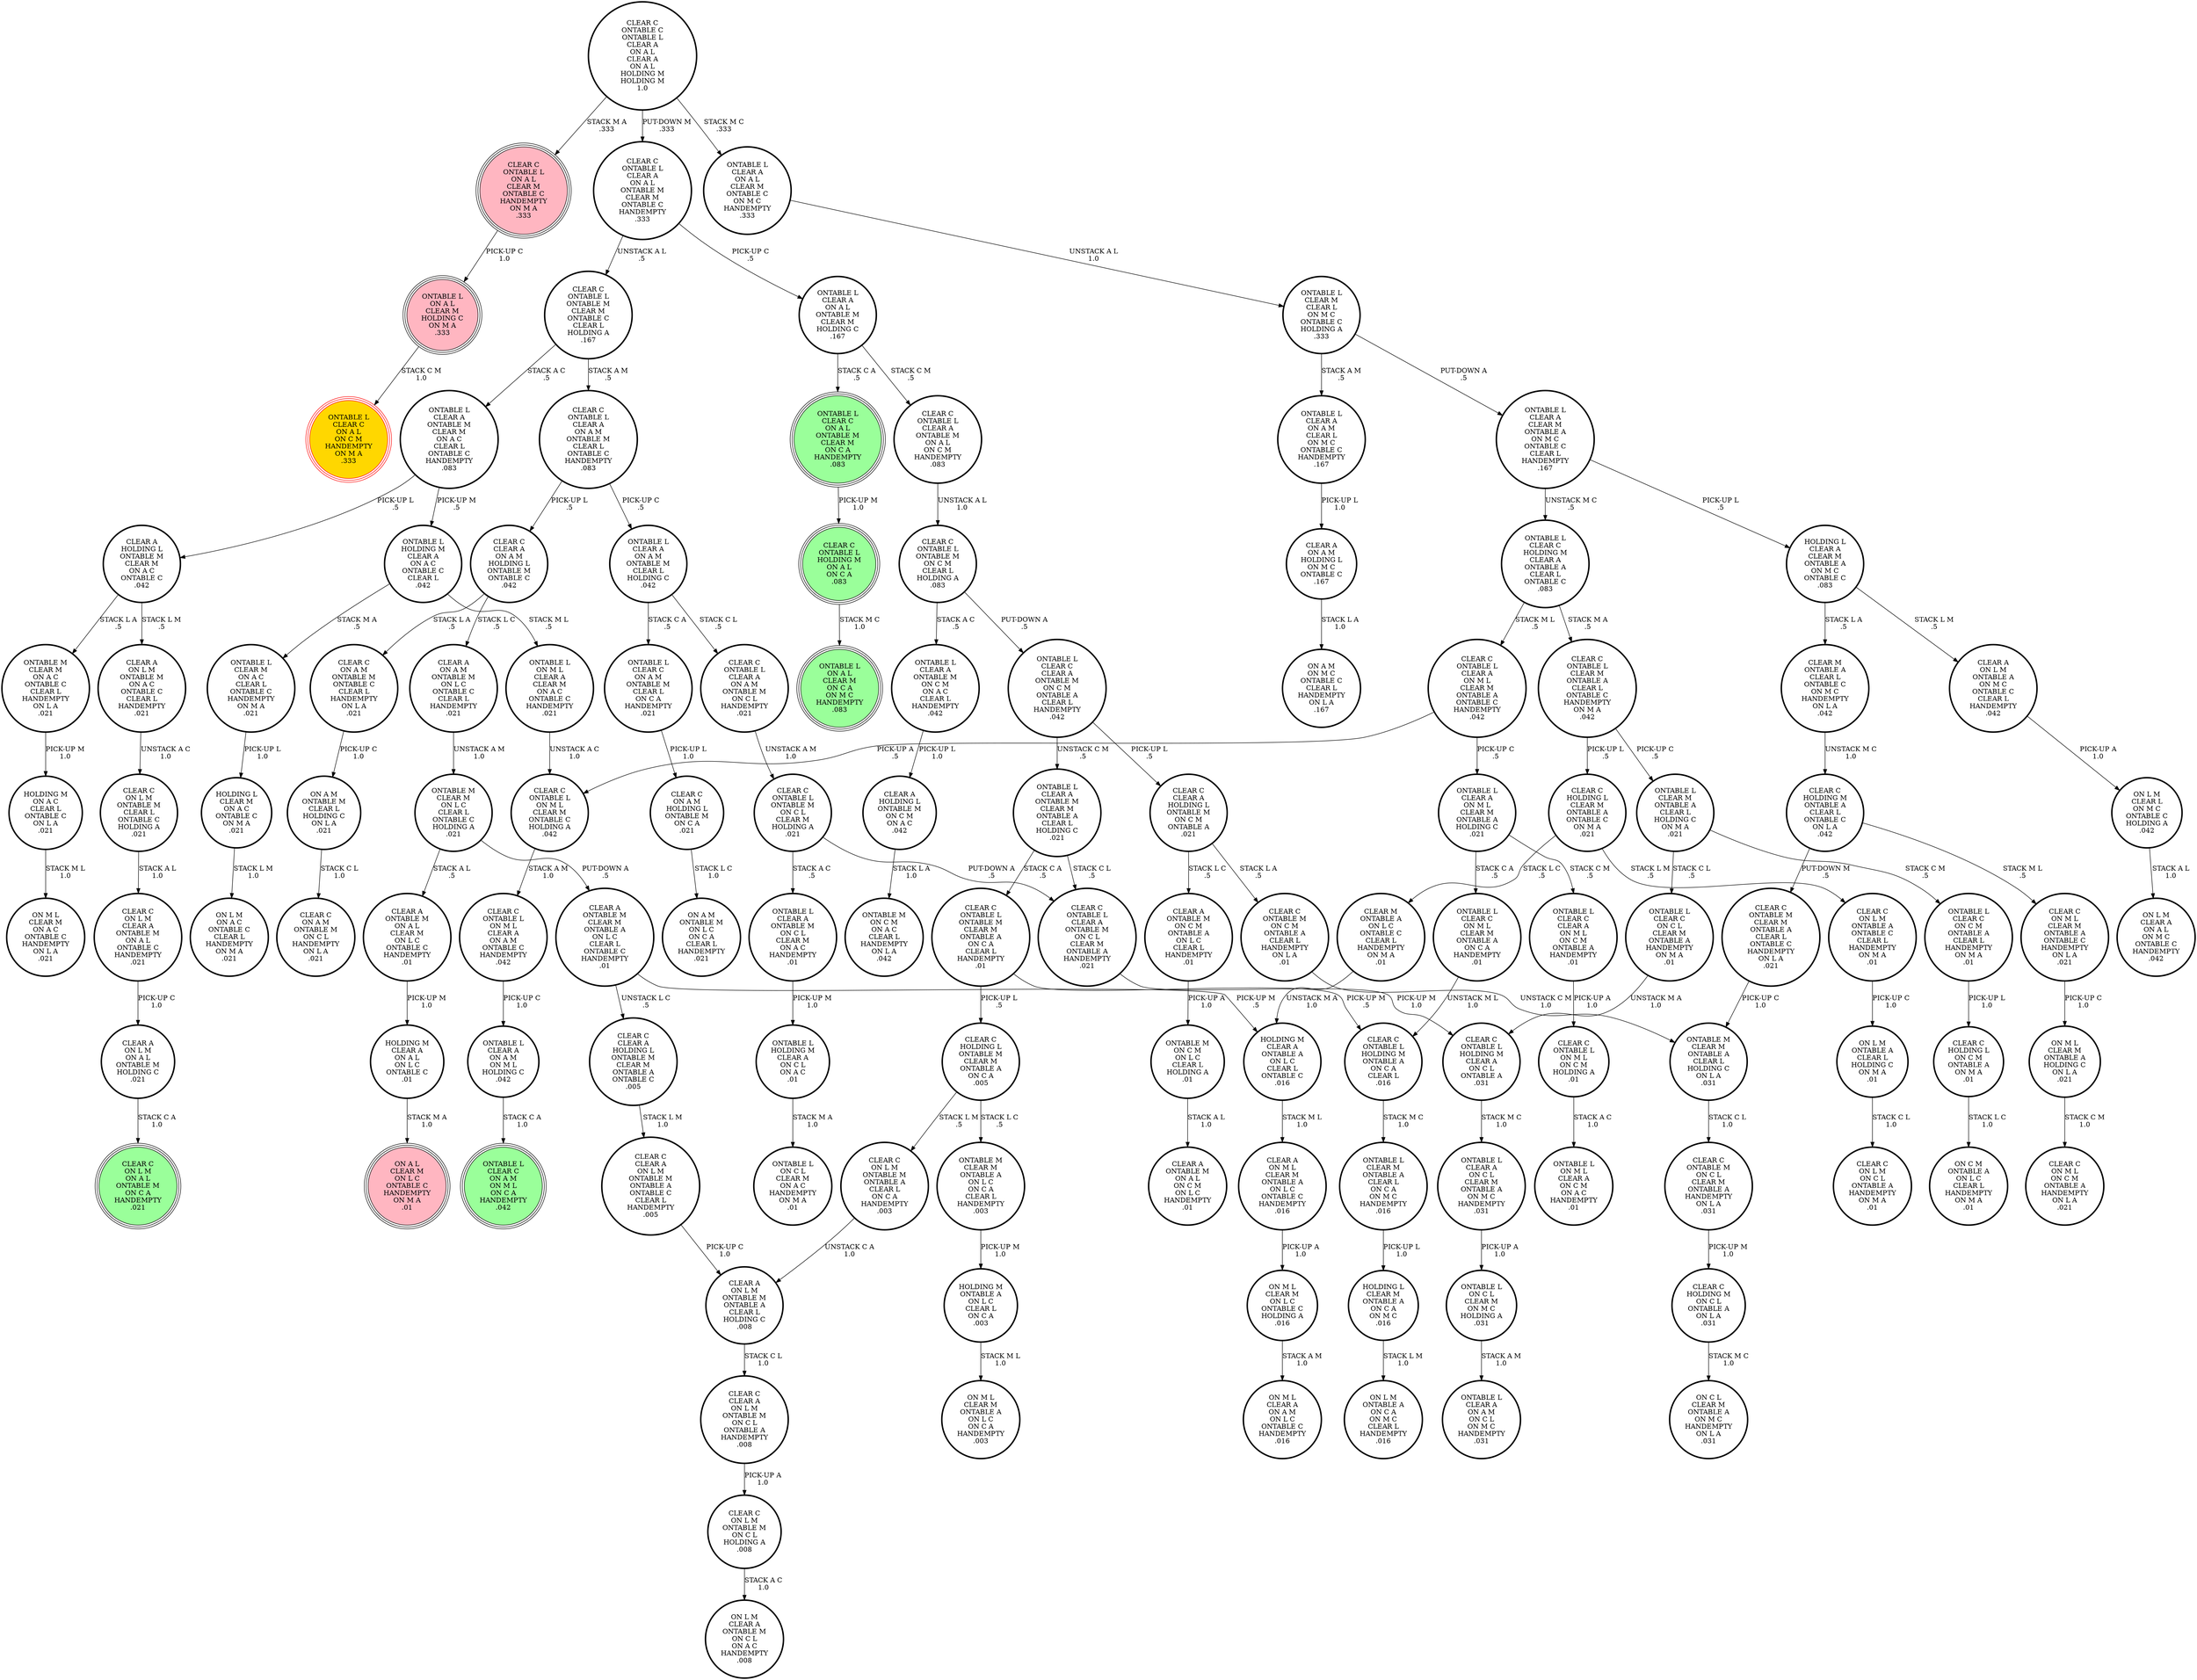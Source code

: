 digraph {
"ON L M\nONTABLE A\nCLEAR L\nHOLDING C\nON M A\n.01\n" -> "CLEAR C\nON L M\nON C L\nONTABLE A\nHANDEMPTY\nON M A\n.01\n"[label="STACK C L\n1.0\n"];
"CLEAR C\nONTABLE L\nHOLDING M\nONTABLE A\nON C A\nCLEAR L\n.016\n" -> "ONTABLE L\nCLEAR M\nONTABLE A\nCLEAR L\nON C A\nON M C\nHANDEMPTY\n.016\n"[label="STACK M C\n1.0\n"];
"ONTABLE M\nCLEAR M\nON L C\nCLEAR L\nONTABLE C\nHOLDING A\n.021\n" -> "CLEAR A\nONTABLE M\nCLEAR M\nONTABLE A\nON L C\nCLEAR L\nONTABLE C\nHANDEMPTY\n.01\n"[label="PUT-DOWN A\n.5\n"];
"ONTABLE M\nCLEAR M\nON L C\nCLEAR L\nONTABLE C\nHOLDING A\n.021\n" -> "CLEAR A\nONTABLE M\nON A L\nCLEAR M\nON L C\nONTABLE C\nHANDEMPTY\n.01\n"[label="STACK A L\n.5\n"];
"ONTABLE L\nCLEAR C\nCLEAR A\nON M L\nON C M\nONTABLE A\nHANDEMPTY\n.01\n" -> "CLEAR C\nONTABLE L\nON M L\nON C M\nHOLDING A\n.01\n"[label="PICK-UP A\n1.0\n"];
"CLEAR C\nONTABLE L\nON A L\nCLEAR M\nONTABLE C\nHANDEMPTY\nON M A\n.333\n" -> "ONTABLE L\nON A L\nCLEAR M\nHOLDING C\nON M A\n.333\n"[label="PICK-UP C\n1.0\n"];
"CLEAR M\nONTABLE A\nCLEAR L\nONTABLE C\nON M C\nHANDEMPTY\nON L A\n.042\n" -> "CLEAR C\nHOLDING M\nONTABLE A\nCLEAR L\nONTABLE C\nON L A\n.042\n"[label="UNSTACK M C\n1.0\n"];
"ONTABLE L\nCLEAR A\nCLEAR M\nONTABLE A\nON M C\nONTABLE C\nCLEAR L\nHANDEMPTY\n.167\n" -> "HOLDING L\nCLEAR A\nCLEAR M\nONTABLE A\nON M C\nONTABLE C\n.083\n"[label="PICK-UP L\n.5\n"];
"ONTABLE L\nCLEAR A\nCLEAR M\nONTABLE A\nON M C\nONTABLE C\nCLEAR L\nHANDEMPTY\n.167\n" -> "ONTABLE L\nCLEAR C\nHOLDING M\nCLEAR A\nONTABLE A\nCLEAR L\nONTABLE C\n.083\n"[label="UNSTACK M C\n.5\n"];
"CLEAR C\nONTABLE L\nCLEAR A\nONTABLE M\nON A L\nON C M\nHANDEMPTY\n.083\n" -> "CLEAR C\nONTABLE L\nONTABLE M\nON C M\nCLEAR L\nHOLDING A\n.083\n"[label="UNSTACK A L\n1.0\n"];
"CLEAR C\nONTABLE L\nCLEAR A\nON A M\nONTABLE M\nCLEAR L\nONTABLE C\nHANDEMPTY\n.083\n" -> "CLEAR C\nCLEAR A\nON A M\nHOLDING L\nONTABLE M\nONTABLE C\n.042\n"[label="PICK-UP L\n.5\n"];
"CLEAR C\nONTABLE L\nCLEAR A\nON A M\nONTABLE M\nCLEAR L\nONTABLE C\nHANDEMPTY\n.083\n" -> "ONTABLE L\nCLEAR A\nON A M\nONTABLE M\nCLEAR L\nHOLDING C\n.042\n"[label="PICK-UP C\n.5\n"];
"CLEAR C\nONTABLE L\nON M L\nON C M\nHOLDING A\n.01\n" -> "ONTABLE L\nON M L\nCLEAR A\nON C M\nON A C\nHANDEMPTY\n.01\n"[label="STACK A C\n1.0\n"];
"CLEAR C\nONTABLE L\nHOLDING M\nON A L\nON C A\n.083\n" -> "ONTABLE L\nON A L\nCLEAR M\nON C A\nON M C\nHANDEMPTY\n.083\n"[label="STACK M C\n1.0\n"];
"ONTABLE L\nCLEAR C\nCLEAR A\nONTABLE M\nON C M\nONTABLE A\nCLEAR L\nHANDEMPTY\n.042\n" -> "CLEAR C\nCLEAR A\nHOLDING L\nONTABLE M\nON C M\nONTABLE A\n.021\n"[label="PICK-UP L\n.5\n"];
"ONTABLE L\nCLEAR C\nCLEAR A\nONTABLE M\nON C M\nONTABLE A\nCLEAR L\nHANDEMPTY\n.042\n" -> "ONTABLE L\nCLEAR A\nONTABLE M\nCLEAR M\nONTABLE A\nCLEAR L\nHOLDING C\n.021\n"[label="UNSTACK C M\n.5\n"];
"ON A M\nONTABLE M\nCLEAR L\nHOLDING C\nON L A\n.021\n" -> "CLEAR C\nON A M\nONTABLE M\nON C L\nHANDEMPTY\nON L A\n.021\n"[label="STACK C L\n1.0\n"];
"CLEAR A\nHOLDING L\nONTABLE M\nCLEAR M\nON A C\nONTABLE C\n.042\n" -> "ONTABLE M\nCLEAR M\nON A C\nONTABLE C\nCLEAR L\nHANDEMPTY\nON L A\n.021\n"[label="STACK L A\n.5\n"];
"CLEAR A\nHOLDING L\nONTABLE M\nCLEAR M\nON A C\nONTABLE C\n.042\n" -> "CLEAR A\nON L M\nONTABLE M\nON A C\nONTABLE C\nCLEAR L\nHANDEMPTY\n.021\n"[label="STACK L M\n.5\n"];
"ONTABLE L\nHOLDING M\nCLEAR A\nON A C\nONTABLE C\nCLEAR L\n.042\n" -> "ONTABLE L\nON M L\nCLEAR A\nCLEAR M\nON A C\nONTABLE C\nHANDEMPTY\n.021\n"[label="STACK M L\n.5\n"];
"ONTABLE L\nHOLDING M\nCLEAR A\nON A C\nONTABLE C\nCLEAR L\n.042\n" -> "ONTABLE L\nCLEAR M\nON A C\nCLEAR L\nONTABLE C\nHANDEMPTY\nON M A\n.021\n"[label="STACK M A\n.5\n"];
"CLEAR C\nONTABLE L\nONTABLE M\nCLEAR M\nONTABLE C\nCLEAR L\nHOLDING A\n.167\n" -> "CLEAR C\nONTABLE L\nCLEAR A\nON A M\nONTABLE M\nCLEAR L\nONTABLE C\nHANDEMPTY\n.083\n"[label="STACK A M\n.5\n"];
"CLEAR C\nONTABLE L\nONTABLE M\nCLEAR M\nONTABLE C\nCLEAR L\nHOLDING A\n.167\n" -> "ONTABLE L\nCLEAR A\nONTABLE M\nCLEAR M\nON A C\nCLEAR L\nONTABLE C\nHANDEMPTY\n.083\n"[label="STACK A C\n.5\n"];
"CLEAR C\nONTABLE L\nCLEAR A\nON M L\nCLEAR M\nONTABLE A\nONTABLE C\nHANDEMPTY\n.042\n" -> "ONTABLE L\nCLEAR A\nON M L\nCLEAR M\nONTABLE A\nHOLDING C\n.021\n"[label="PICK-UP C\n.5\n"];
"CLEAR C\nONTABLE L\nCLEAR A\nON M L\nCLEAR M\nONTABLE A\nONTABLE C\nHANDEMPTY\n.042\n" -> "CLEAR C\nONTABLE L\nON M L\nCLEAR M\nONTABLE C\nHOLDING A\n.042\n"[label="PICK-UP A\n.5\n"];
"CLEAR C\nON M L\nCLEAR M\nONTABLE A\nONTABLE C\nHANDEMPTY\nON L A\n.021\n" -> "ON M L\nCLEAR M\nONTABLE A\nHOLDING C\nON L A\n.021\n"[label="PICK-UP C\n1.0\n"];
"HOLDING M\nON A C\nCLEAR L\nONTABLE C\nON L A\n.021\n" -> "ON M L\nCLEAR M\nON A C\nONTABLE C\nHANDEMPTY\nON L A\n.021\n"[label="STACK M L\n1.0\n"];
"ONTABLE L\nCLEAR A\nON A M\nCLEAR L\nON M C\nONTABLE C\nHANDEMPTY\n.167\n" -> "CLEAR A\nON A M\nHOLDING L\nON M C\nONTABLE C\n.167\n"[label="PICK-UP L\n1.0\n"];
"ON L M\nCLEAR L\nON M C\nONTABLE C\nHOLDING A\n.042\n" -> "ON L M\nCLEAR A\nON A L\nON M C\nONTABLE C\nHANDEMPTY\n.042\n"[label="STACK A L\n1.0\n"];
"ONTABLE M\nCLEAR M\nON A C\nONTABLE C\nCLEAR L\nHANDEMPTY\nON L A\n.021\n" -> "HOLDING M\nON A C\nCLEAR L\nONTABLE C\nON L A\n.021\n"[label="PICK-UP M\n1.0\n"];
"ONTABLE L\nCLEAR A\nONTABLE M\nON C L\nCLEAR M\nON A C\nHANDEMPTY\n.01\n" -> "ONTABLE L\nHOLDING M\nCLEAR A\nON C L\nON A C\n.01\n"[label="PICK-UP M\n1.0\n"];
"ONTABLE L\nCLEAR A\nON A M\nON M L\nHOLDING C\n.042\n" -> "ONTABLE L\nCLEAR C\nON A M\nON M L\nON C A\nHANDEMPTY\n.042\n"[label="STACK C A\n1.0\n"];
"CLEAR C\nON L M\nONTABLE M\nCLEAR L\nONTABLE C\nHOLDING A\n.021\n" -> "CLEAR C\nON L M\nCLEAR A\nONTABLE M\nON A L\nONTABLE C\nHANDEMPTY\n.021\n"[label="STACK A L\n1.0\n"];
"CLEAR A\nON A M\nHOLDING L\nON M C\nONTABLE C\n.167\n" -> "ON A M\nON M C\nONTABLE C\nCLEAR L\nHANDEMPTY\nON L A\n.167\n"[label="STACK L A\n1.0\n"];
"CLEAR C\nONTABLE L\nCLEAR M\nONTABLE A\nCLEAR L\nONTABLE C\nHANDEMPTY\nON M A\n.042\n" -> "ONTABLE L\nCLEAR M\nONTABLE A\nCLEAR L\nHOLDING C\nON M A\n.021\n"[label="PICK-UP C\n.5\n"];
"CLEAR C\nONTABLE L\nCLEAR M\nONTABLE A\nCLEAR L\nONTABLE C\nHANDEMPTY\nON M A\n.042\n" -> "CLEAR C\nHOLDING L\nCLEAR M\nONTABLE A\nONTABLE C\nON M A\n.021\n"[label="PICK-UP L\n.5\n"];
"CLEAR C\nONTABLE L\nON M L\nCLEAR M\nONTABLE C\nHOLDING A\n.042\n" -> "CLEAR C\nONTABLE L\nON M L\nCLEAR A\nON A M\nONTABLE C\nHANDEMPTY\n.042\n"[label="STACK A M\n1.0\n"];
"CLEAR C\nCLEAR A\nON L M\nONTABLE M\nONTABLE A\nONTABLE C\nCLEAR L\nHANDEMPTY\n.005\n" -> "CLEAR A\nON L M\nONTABLE M\nONTABLE A\nCLEAR L\nHOLDING C\n.008\n"[label="PICK-UP C\n1.0\n"];
"ONTABLE L\nCLEAR C\nON M L\nCLEAR M\nONTABLE A\nON C A\nHANDEMPTY\n.01\n" -> "CLEAR C\nONTABLE L\nHOLDING M\nONTABLE A\nON C A\nCLEAR L\n.016\n"[label="UNSTACK M L\n1.0\n"];
"CLEAR C\nONTABLE C\nONTABLE L\nCLEAR A\nON A L\nCLEAR A\nON A L\nHOLDING M\nHOLDING M\n1.0\n" -> "CLEAR C\nONTABLE L\nCLEAR A\nON A L\nONTABLE M\nCLEAR M\nONTABLE C\nHANDEMPTY\n.333\n"[label="PUT-DOWN M\n.333\n"];
"CLEAR C\nONTABLE C\nONTABLE L\nCLEAR A\nON A L\nCLEAR A\nON A L\nHOLDING M\nHOLDING M\n1.0\n" -> "ONTABLE L\nCLEAR A\nON A L\nCLEAR M\nONTABLE C\nON M C\nHANDEMPTY\n.333\n"[label="STACK M C\n.333\n"];
"CLEAR C\nONTABLE C\nONTABLE L\nCLEAR A\nON A L\nCLEAR A\nON A L\nHOLDING M\nHOLDING M\n1.0\n" -> "CLEAR C\nONTABLE L\nON A L\nCLEAR M\nONTABLE C\nHANDEMPTY\nON M A\n.333\n"[label="STACK M A\n.333\n"];
"HOLDING M\nCLEAR A\nONTABLE A\nON L C\nCLEAR L\nONTABLE C\n.016\n" -> "CLEAR A\nON M L\nCLEAR M\nONTABLE A\nON L C\nONTABLE C\nHANDEMPTY\n.016\n"[label="STACK M L\n1.0\n"];
"CLEAR A\nON L M\nONTABLE A\nON M C\nONTABLE C\nCLEAR L\nHANDEMPTY\n.042\n" -> "ON L M\nCLEAR L\nON M C\nONTABLE C\nHOLDING A\n.042\n"[label="PICK-UP A\n1.0\n"];
"CLEAR C\nHOLDING L\nON C M\nONTABLE A\nON M A\n.01\n" -> "ON C M\nONTABLE A\nON L C\nCLEAR L\nHANDEMPTY\nON M A\n.01\n"[label="STACK L C\n1.0\n"];
"CLEAR C\nON A M\nONTABLE M\nONTABLE C\nCLEAR L\nHANDEMPTY\nON L A\n.021\n" -> "ON A M\nONTABLE M\nCLEAR L\nHOLDING C\nON L A\n.021\n"[label="PICK-UP C\n1.0\n"];
"CLEAR C\nCLEAR A\nON L M\nONTABLE M\nON C L\nONTABLE A\nHANDEMPTY\n.008\n" -> "CLEAR C\nON L M\nONTABLE M\nON C L\nHOLDING A\n.008\n"[label="PICK-UP A\n1.0\n"];
"CLEAR C\nON L M\nCLEAR A\nONTABLE M\nON A L\nONTABLE C\nHANDEMPTY\n.021\n" -> "CLEAR A\nON L M\nON A L\nONTABLE M\nHOLDING C\n.021\n"[label="PICK-UP C\n1.0\n"];
"ONTABLE L\nON M L\nCLEAR A\nCLEAR M\nON A C\nONTABLE C\nHANDEMPTY\n.021\n" -> "CLEAR C\nONTABLE L\nON M L\nCLEAR M\nONTABLE C\nHOLDING A\n.042\n"[label="UNSTACK A C\n1.0\n"];
"ONTABLE M\nCLEAR M\nONTABLE A\nCLEAR L\nHOLDING C\nON L A\n.031\n" -> "CLEAR C\nONTABLE M\nON C L\nCLEAR M\nONTABLE A\nHANDEMPTY\nON L A\n.031\n"[label="STACK C L\n1.0\n"];
"CLEAR C\nONTABLE L\nONTABLE M\nCLEAR M\nONTABLE A\nON C A\nCLEAR L\nHANDEMPTY\n.01\n" -> "CLEAR C\nONTABLE L\nHOLDING M\nONTABLE A\nON C A\nCLEAR L\n.016\n"[label="PICK-UP M\n.5\n"];
"CLEAR C\nONTABLE L\nONTABLE M\nCLEAR M\nONTABLE A\nON C A\nCLEAR L\nHANDEMPTY\n.01\n" -> "CLEAR C\nHOLDING L\nONTABLE M\nCLEAR M\nONTABLE A\nON C A\n.005\n"[label="PICK-UP L\n.5\n"];
"ONTABLE L\nCLEAR C\nON A L\nONTABLE M\nCLEAR M\nON C A\nHANDEMPTY\n.083\n" -> "CLEAR C\nONTABLE L\nHOLDING M\nON A L\nON C A\n.083\n"[label="PICK-UP M\n1.0\n"];
"CLEAR C\nONTABLE L\nHOLDING M\nCLEAR A\nON C L\nONTABLE A\n.031\n" -> "ONTABLE L\nCLEAR A\nON C L\nCLEAR M\nONTABLE A\nON M C\nHANDEMPTY\n.031\n"[label="STACK M C\n1.0\n"];
"HOLDING L\nCLEAR M\nONTABLE A\nON C A\nON M C\n.016\n" -> "ON L M\nONTABLE A\nON C A\nON M C\nCLEAR L\nHANDEMPTY\n.016\n"[label="STACK L M\n1.0\n"];
"CLEAR C\nONTABLE L\nON M L\nCLEAR A\nON A M\nONTABLE C\nHANDEMPTY\n.042\n" -> "ONTABLE L\nCLEAR A\nON A M\nON M L\nHOLDING C\n.042\n"[label="PICK-UP C\n1.0\n"];
"CLEAR A\nONTABLE M\nON C M\nONTABLE A\nON L C\nCLEAR L\nHANDEMPTY\n.01\n" -> "ONTABLE M\nON C M\nON L C\nCLEAR L\nHOLDING A\n.01\n"[label="PICK-UP A\n1.0\n"];
"CLEAR C\nCLEAR A\nHOLDING L\nONTABLE M\nCLEAR M\nONTABLE A\nONTABLE C\n.005\n" -> "CLEAR C\nCLEAR A\nON L M\nONTABLE M\nONTABLE A\nONTABLE C\nCLEAR L\nHANDEMPTY\n.005\n"[label="STACK L M\n1.0\n"];
"CLEAR C\nHOLDING M\nON C L\nONTABLE A\nON L A\n.031\n" -> "ON C L\nCLEAR M\nONTABLE A\nON M C\nHANDEMPTY\nON L A\n.031\n"[label="STACK M C\n1.0\n"];
"CLEAR A\nON L M\nONTABLE M\nON A C\nONTABLE C\nCLEAR L\nHANDEMPTY\n.021\n" -> "CLEAR C\nON L M\nONTABLE M\nCLEAR L\nONTABLE C\nHOLDING A\n.021\n"[label="UNSTACK A C\n1.0\n"];
"CLEAR C\nCLEAR A\nHOLDING L\nONTABLE M\nON C M\nONTABLE A\n.021\n" -> "CLEAR C\nONTABLE M\nON C M\nONTABLE A\nCLEAR L\nHANDEMPTY\nON L A\n.01\n"[label="STACK L A\n.5\n"];
"CLEAR C\nCLEAR A\nHOLDING L\nONTABLE M\nON C M\nONTABLE A\n.021\n" -> "CLEAR A\nONTABLE M\nON C M\nONTABLE A\nON L C\nCLEAR L\nHANDEMPTY\n.01\n"[label="STACK L C\n.5\n"];
"CLEAR C\nONTABLE M\nON C M\nONTABLE A\nCLEAR L\nHANDEMPTY\nON L A\n.01\n" -> "ONTABLE M\nCLEAR M\nONTABLE A\nCLEAR L\nHOLDING C\nON L A\n.031\n"[label="UNSTACK C M\n1.0\n"];
"ONTABLE L\nCLEAR C\nON A M\nONTABLE M\nCLEAR L\nON C A\nHANDEMPTY\n.021\n" -> "CLEAR C\nON A M\nHOLDING L\nONTABLE M\nON C A\n.021\n"[label="PICK-UP L\n1.0\n"];
"ONTABLE M\nON C M\nON L C\nCLEAR L\nHOLDING A\n.01\n" -> "CLEAR A\nONTABLE M\nON A L\nON C M\nON L C\nHANDEMPTY\n.01\n"[label="STACK A L\n1.0\n"];
"CLEAR C\nON L M\nONTABLE M\nON C L\nHOLDING A\n.008\n" -> "ON L M\nCLEAR A\nONTABLE M\nON C L\nON A C\nHANDEMPTY\n.008\n"[label="STACK A C\n1.0\n"];
"HOLDING L\nCLEAR A\nCLEAR M\nONTABLE A\nON M C\nONTABLE C\n.083\n" -> "CLEAR A\nON L M\nONTABLE A\nON M C\nONTABLE C\nCLEAR L\nHANDEMPTY\n.042\n"[label="STACK L M\n.5\n"];
"HOLDING L\nCLEAR A\nCLEAR M\nONTABLE A\nON M C\nONTABLE C\n.083\n" -> "CLEAR M\nONTABLE A\nCLEAR L\nONTABLE C\nON M C\nHANDEMPTY\nON L A\n.042\n"[label="STACK L A\n.5\n"];
"CLEAR C\nONTABLE L\nONTABLE M\nON C L\nCLEAR M\nHOLDING A\n.021\n" -> "ONTABLE L\nCLEAR A\nONTABLE M\nON C L\nCLEAR M\nON A C\nHANDEMPTY\n.01\n"[label="STACK A C\n.5\n"];
"CLEAR C\nONTABLE L\nONTABLE M\nON C L\nCLEAR M\nHOLDING A\n.021\n" -> "CLEAR C\nONTABLE L\nCLEAR A\nONTABLE M\nON C L\nCLEAR M\nONTABLE A\nHANDEMPTY\n.021\n"[label="PUT-DOWN A\n.5\n"];
"CLEAR C\nONTABLE L\nCLEAR A\nON A L\nONTABLE M\nCLEAR M\nONTABLE C\nHANDEMPTY\n.333\n" -> "CLEAR C\nONTABLE L\nONTABLE M\nCLEAR M\nONTABLE C\nCLEAR L\nHOLDING A\n.167\n"[label="UNSTACK A L\n.5\n"];
"CLEAR C\nONTABLE L\nCLEAR A\nON A L\nONTABLE M\nCLEAR M\nONTABLE C\nHANDEMPTY\n.333\n" -> "ONTABLE L\nCLEAR A\nON A L\nONTABLE M\nCLEAR M\nHOLDING C\n.167\n"[label="PICK-UP C\n.5\n"];
"ONTABLE L\nCLEAR C\nON C L\nCLEAR M\nONTABLE A\nHANDEMPTY\nON M A\n.01\n" -> "CLEAR C\nONTABLE L\nHOLDING M\nCLEAR A\nON C L\nONTABLE A\n.031\n"[label="UNSTACK M A\n1.0\n"];
"CLEAR C\nON A M\nHOLDING L\nONTABLE M\nON C A\n.021\n" -> "ON A M\nONTABLE M\nON L C\nON C A\nCLEAR L\nHANDEMPTY\n.021\n"[label="STACK L C\n1.0\n"];
"ONTABLE L\nON C L\nCLEAR M\nON M C\nHOLDING A\n.031\n" -> "ONTABLE L\nCLEAR A\nON A M\nON C L\nON M C\nHANDEMPTY\n.031\n"[label="STACK A M\n1.0\n"];
"ONTABLE L\nCLEAR C\nHOLDING M\nCLEAR A\nONTABLE A\nCLEAR L\nONTABLE C\n.083\n" -> "CLEAR C\nONTABLE L\nCLEAR M\nONTABLE A\nCLEAR L\nONTABLE C\nHANDEMPTY\nON M A\n.042\n"[label="STACK M A\n.5\n"];
"ONTABLE L\nCLEAR C\nHOLDING M\nCLEAR A\nONTABLE A\nCLEAR L\nONTABLE C\n.083\n" -> "CLEAR C\nONTABLE L\nCLEAR A\nON M L\nCLEAR M\nONTABLE A\nONTABLE C\nHANDEMPTY\n.042\n"[label="STACK M L\n.5\n"];
"ONTABLE L\nCLEAR A\nON A L\nONTABLE M\nCLEAR M\nHOLDING C\n.167\n" -> "ONTABLE L\nCLEAR C\nON A L\nONTABLE M\nCLEAR M\nON C A\nHANDEMPTY\n.083\n"[label="STACK C A\n.5\n"];
"ONTABLE L\nCLEAR A\nON A L\nONTABLE M\nCLEAR M\nHOLDING C\n.167\n" -> "CLEAR C\nONTABLE L\nCLEAR A\nONTABLE M\nON A L\nON C M\nHANDEMPTY\n.083\n"[label="STACK C M\n.5\n"];
"ON M L\nCLEAR M\nON L C\nONTABLE C\nHOLDING A\n.016\n" -> "ON M L\nCLEAR A\nON A M\nON L C\nONTABLE C\nHANDEMPTY\n.016\n"[label="STACK A M\n1.0\n"];
"ONTABLE L\nCLEAR M\nONTABLE A\nCLEAR L\nHOLDING C\nON M A\n.021\n" -> "ONTABLE L\nCLEAR C\nON C M\nONTABLE A\nCLEAR L\nHANDEMPTY\nON M A\n.01\n"[label="STACK C M\n.5\n"];
"ONTABLE L\nCLEAR M\nONTABLE A\nCLEAR L\nHOLDING C\nON M A\n.021\n" -> "ONTABLE L\nCLEAR C\nON C L\nCLEAR M\nONTABLE A\nHANDEMPTY\nON M A\n.01\n"[label="STACK C L\n.5\n"];
"ONTABLE M\nCLEAR M\nONTABLE A\nON L C\nON C A\nCLEAR L\nHANDEMPTY\n.003\n" -> "HOLDING M\nONTABLE A\nON L C\nCLEAR L\nON C A\n.003\n"[label="PICK-UP M\n1.0\n"];
"CLEAR M\nONTABLE A\nON L C\nONTABLE C\nCLEAR L\nHANDEMPTY\nON M A\n.01\n" -> "HOLDING M\nCLEAR A\nONTABLE A\nON L C\nCLEAR L\nONTABLE C\n.016\n"[label="UNSTACK M A\n1.0\n"];
"CLEAR C\nONTABLE M\nCLEAR M\nONTABLE A\nCLEAR L\nONTABLE C\nHANDEMPTY\nON L A\n.021\n" -> "ONTABLE M\nCLEAR M\nONTABLE A\nCLEAR L\nHOLDING C\nON L A\n.031\n"[label="PICK-UP C\n1.0\n"];
"ONTABLE L\nCLEAR A\nON C L\nCLEAR M\nONTABLE A\nON M C\nHANDEMPTY\n.031\n" -> "ONTABLE L\nON C L\nCLEAR M\nON M C\nHOLDING A\n.031\n"[label="PICK-UP A\n1.0\n"];
"CLEAR A\nON L M\nON A L\nONTABLE M\nHOLDING C\n.021\n" -> "CLEAR C\nON L M\nON A L\nONTABLE M\nON C A\nHANDEMPTY\n.021\n"[label="STACK C A\n1.0\n"];
"ONTABLE L\nCLEAR A\nONTABLE M\nCLEAR M\nON A C\nCLEAR L\nONTABLE C\nHANDEMPTY\n.083\n" -> "CLEAR A\nHOLDING L\nONTABLE M\nCLEAR M\nON A C\nONTABLE C\n.042\n"[label="PICK-UP L\n.5\n"];
"ONTABLE L\nCLEAR A\nONTABLE M\nCLEAR M\nON A C\nCLEAR L\nONTABLE C\nHANDEMPTY\n.083\n" -> "ONTABLE L\nHOLDING M\nCLEAR A\nON A C\nONTABLE C\nCLEAR L\n.042\n"[label="PICK-UP M\n.5\n"];
"HOLDING L\nCLEAR M\nON A C\nONTABLE C\nON M A\n.021\n" -> "ON L M\nON A C\nONTABLE C\nCLEAR L\nHANDEMPTY\nON M A\n.021\n"[label="STACK L M\n1.0\n"];
"CLEAR C\nCLEAR A\nON A M\nHOLDING L\nONTABLE M\nONTABLE C\n.042\n" -> "CLEAR C\nON A M\nONTABLE M\nONTABLE C\nCLEAR L\nHANDEMPTY\nON L A\n.021\n"[label="STACK L A\n.5\n"];
"CLEAR C\nCLEAR A\nON A M\nHOLDING L\nONTABLE M\nONTABLE C\n.042\n" -> "CLEAR A\nON A M\nONTABLE M\nON L C\nONTABLE C\nCLEAR L\nHANDEMPTY\n.021\n"[label="STACK L C\n.5\n"];
"CLEAR A\nONTABLE M\nON A L\nCLEAR M\nON L C\nONTABLE C\nHANDEMPTY\n.01\n" -> "HOLDING M\nCLEAR A\nON A L\nON L C\nONTABLE C\n.01\n"[label="PICK-UP M\n1.0\n"];
"HOLDING M\nONTABLE A\nON L C\nCLEAR L\nON C A\n.003\n" -> "ON M L\nCLEAR M\nONTABLE A\nON L C\nON C A\nHANDEMPTY\n.003\n"[label="STACK M L\n1.0\n"];
"ONTABLE L\nCLEAR M\nCLEAR L\nON M C\nONTABLE C\nHOLDING A\n.333\n" -> "ONTABLE L\nCLEAR A\nCLEAR M\nONTABLE A\nON M C\nONTABLE C\nCLEAR L\nHANDEMPTY\n.167\n"[label="PUT-DOWN A\n.5\n"];
"ONTABLE L\nCLEAR M\nCLEAR L\nON M C\nONTABLE C\nHOLDING A\n.333\n" -> "ONTABLE L\nCLEAR A\nON A M\nCLEAR L\nON M C\nONTABLE C\nHANDEMPTY\n.167\n"[label="STACK A M\n.5\n"];
"ONTABLE L\nCLEAR A\nONTABLE M\nON C M\nON A C\nCLEAR L\nHANDEMPTY\n.042\n" -> "CLEAR A\nHOLDING L\nONTABLE M\nON C M\nON A C\n.042\n"[label="PICK-UP L\n1.0\n"];
"CLEAR A\nONTABLE M\nCLEAR M\nONTABLE A\nON L C\nCLEAR L\nONTABLE C\nHANDEMPTY\n.01\n" -> "CLEAR C\nCLEAR A\nHOLDING L\nONTABLE M\nCLEAR M\nONTABLE A\nONTABLE C\n.005\n"[label="UNSTACK L C\n.5\n"];
"CLEAR A\nONTABLE M\nCLEAR M\nONTABLE A\nON L C\nCLEAR L\nONTABLE C\nHANDEMPTY\n.01\n" -> "HOLDING M\nCLEAR A\nONTABLE A\nON L C\nCLEAR L\nONTABLE C\n.016\n"[label="PICK-UP M\n.5\n"];
"CLEAR A\nON M L\nCLEAR M\nONTABLE A\nON L C\nONTABLE C\nHANDEMPTY\n.016\n" -> "ON M L\nCLEAR M\nON L C\nONTABLE C\nHOLDING A\n.016\n"[label="PICK-UP A\n1.0\n"];
"HOLDING M\nCLEAR A\nON A L\nON L C\nONTABLE C\n.01\n" -> "ON A L\nCLEAR M\nON L C\nONTABLE C\nHANDEMPTY\nON M A\n.01\n"[label="STACK M A\n1.0\n"];
"CLEAR C\nON L M\nONTABLE M\nONTABLE A\nCLEAR L\nON C A\nHANDEMPTY\n.003\n" -> "CLEAR A\nON L M\nONTABLE M\nONTABLE A\nCLEAR L\nHOLDING C\n.008\n"[label="UNSTACK C A\n1.0\n"];
"CLEAR C\nONTABLE M\nON C L\nCLEAR M\nONTABLE A\nHANDEMPTY\nON L A\n.031\n" -> "CLEAR C\nHOLDING M\nON C L\nONTABLE A\nON L A\n.031\n"[label="PICK-UP M\n1.0\n"];
"CLEAR A\nON A M\nONTABLE M\nON L C\nONTABLE C\nCLEAR L\nHANDEMPTY\n.021\n" -> "ONTABLE M\nCLEAR M\nON L C\nCLEAR L\nONTABLE C\nHOLDING A\n.021\n"[label="UNSTACK A M\n1.0\n"];
"CLEAR C\nONTABLE L\nONTABLE M\nON C M\nCLEAR L\nHOLDING A\n.083\n" -> "ONTABLE L\nCLEAR C\nCLEAR A\nONTABLE M\nON C M\nONTABLE A\nCLEAR L\nHANDEMPTY\n.042\n"[label="PUT-DOWN A\n.5\n"];
"CLEAR C\nONTABLE L\nONTABLE M\nON C M\nCLEAR L\nHOLDING A\n.083\n" -> "ONTABLE L\nCLEAR A\nONTABLE M\nON C M\nON A C\nCLEAR L\nHANDEMPTY\n.042\n"[label="STACK A C\n.5\n"];
"ONTABLE L\nCLEAR M\nONTABLE A\nCLEAR L\nON C A\nON M C\nHANDEMPTY\n.016\n" -> "HOLDING L\nCLEAR M\nONTABLE A\nON C A\nON M C\n.016\n"[label="PICK-UP L\n1.0\n"];
"ONTABLE L\nCLEAR A\nON M L\nCLEAR M\nONTABLE A\nHOLDING C\n.021\n" -> "ONTABLE L\nCLEAR C\nCLEAR A\nON M L\nON C M\nONTABLE A\nHANDEMPTY\n.01\n"[label="STACK C M\n.5\n"];
"ONTABLE L\nCLEAR A\nON M L\nCLEAR M\nONTABLE A\nHOLDING C\n.021\n" -> "ONTABLE L\nCLEAR C\nON M L\nCLEAR M\nONTABLE A\nON C A\nHANDEMPTY\n.01\n"[label="STACK C A\n.5\n"];
"ONTABLE L\nHOLDING M\nCLEAR A\nON C L\nON A C\n.01\n" -> "ONTABLE L\nON C L\nCLEAR M\nON A C\nHANDEMPTY\nON M A\n.01\n"[label="STACK M A\n1.0\n"];
"CLEAR C\nONTABLE L\nCLEAR A\nONTABLE M\nON C L\nCLEAR M\nONTABLE A\nHANDEMPTY\n.021\n" -> "CLEAR C\nONTABLE L\nHOLDING M\nCLEAR A\nON C L\nONTABLE A\n.031\n"[label="PICK-UP M\n1.0\n"];
"CLEAR A\nON L M\nONTABLE M\nONTABLE A\nCLEAR L\nHOLDING C\n.008\n" -> "CLEAR C\nCLEAR A\nON L M\nONTABLE M\nON C L\nONTABLE A\nHANDEMPTY\n.008\n"[label="STACK C L\n1.0\n"];
"ONTABLE L\nCLEAR M\nON A C\nCLEAR L\nONTABLE C\nHANDEMPTY\nON M A\n.021\n" -> "HOLDING L\nCLEAR M\nON A C\nONTABLE C\nON M A\n.021\n"[label="PICK-UP L\n1.0\n"];
"CLEAR A\nHOLDING L\nONTABLE M\nON C M\nON A C\n.042\n" -> "ONTABLE M\nON C M\nON A C\nCLEAR L\nHANDEMPTY\nON L A\n.042\n"[label="STACK L A\n1.0\n"];
"ONTABLE L\nCLEAR A\nON A L\nCLEAR M\nONTABLE C\nON M C\nHANDEMPTY\n.333\n" -> "ONTABLE L\nCLEAR M\nCLEAR L\nON M C\nONTABLE C\nHOLDING A\n.333\n"[label="UNSTACK A L\n1.0\n"];
"ONTABLE L\nCLEAR A\nONTABLE M\nCLEAR M\nONTABLE A\nCLEAR L\nHOLDING C\n.021\n" -> "CLEAR C\nONTABLE L\nCLEAR A\nONTABLE M\nON C L\nCLEAR M\nONTABLE A\nHANDEMPTY\n.021\n"[label="STACK C L\n.5\n"];
"ONTABLE L\nCLEAR A\nONTABLE M\nCLEAR M\nONTABLE A\nCLEAR L\nHOLDING C\n.021\n" -> "CLEAR C\nONTABLE L\nONTABLE M\nCLEAR M\nONTABLE A\nON C A\nCLEAR L\nHANDEMPTY\n.01\n"[label="STACK C A\n.5\n"];
"CLEAR C\nHOLDING L\nONTABLE M\nCLEAR M\nONTABLE A\nON C A\n.005\n" -> "ONTABLE M\nCLEAR M\nONTABLE A\nON L C\nON C A\nCLEAR L\nHANDEMPTY\n.003\n"[label="STACK L C\n.5\n"];
"CLEAR C\nHOLDING L\nONTABLE M\nCLEAR M\nONTABLE A\nON C A\n.005\n" -> "CLEAR C\nON L M\nONTABLE M\nONTABLE A\nCLEAR L\nON C A\nHANDEMPTY\n.003\n"[label="STACK L M\n.5\n"];
"ONTABLE L\nCLEAR A\nON A M\nONTABLE M\nCLEAR L\nHOLDING C\n.042\n" -> "ONTABLE L\nCLEAR C\nON A M\nONTABLE M\nCLEAR L\nON C A\nHANDEMPTY\n.021\n"[label="STACK C A\n.5\n"];
"ONTABLE L\nCLEAR A\nON A M\nONTABLE M\nCLEAR L\nHOLDING C\n.042\n" -> "CLEAR C\nONTABLE L\nCLEAR A\nON A M\nONTABLE M\nON C L\nHANDEMPTY\n.021\n"[label="STACK C L\n.5\n"];
"CLEAR C\nONTABLE L\nCLEAR A\nON A M\nONTABLE M\nON C L\nHANDEMPTY\n.021\n" -> "CLEAR C\nONTABLE L\nONTABLE M\nON C L\nCLEAR M\nHOLDING A\n.021\n"[label="UNSTACK A M\n1.0\n"];
"CLEAR C\nON L M\nONTABLE A\nONTABLE C\nCLEAR L\nHANDEMPTY\nON M A\n.01\n" -> "ON L M\nONTABLE A\nCLEAR L\nHOLDING C\nON M A\n.01\n"[label="PICK-UP C\n1.0\n"];
"ONTABLE L\nCLEAR C\nON C M\nONTABLE A\nCLEAR L\nHANDEMPTY\nON M A\n.01\n" -> "CLEAR C\nHOLDING L\nON C M\nONTABLE A\nON M A\n.01\n"[label="PICK-UP L\n1.0\n"];
"ON M L\nCLEAR M\nONTABLE A\nHOLDING C\nON L A\n.021\n" -> "CLEAR C\nON M L\nON C M\nONTABLE A\nHANDEMPTY\nON L A\n.021\n"[label="STACK C M\n1.0\n"];
"ONTABLE L\nON A L\nCLEAR M\nHOLDING C\nON M A\n.333\n" -> "ONTABLE L\nCLEAR C\nON A L\nON C M\nHANDEMPTY\nON M A\n.333\n"[label="STACK C M\n1.0\n"];
"CLEAR C\nHOLDING M\nONTABLE A\nCLEAR L\nONTABLE C\nON L A\n.042\n" -> "CLEAR C\nONTABLE M\nCLEAR M\nONTABLE A\nCLEAR L\nONTABLE C\nHANDEMPTY\nON L A\n.021\n"[label="PUT-DOWN M\n.5\n"];
"CLEAR C\nHOLDING M\nONTABLE A\nCLEAR L\nONTABLE C\nON L A\n.042\n" -> "CLEAR C\nON M L\nCLEAR M\nONTABLE A\nONTABLE C\nHANDEMPTY\nON L A\n.021\n"[label="STACK M L\n.5\n"];
"CLEAR C\nHOLDING L\nCLEAR M\nONTABLE A\nONTABLE C\nON M A\n.021\n" -> "CLEAR C\nON L M\nONTABLE A\nONTABLE C\nCLEAR L\nHANDEMPTY\nON M A\n.01\n"[label="STACK L M\n.5\n"];
"CLEAR C\nHOLDING L\nCLEAR M\nONTABLE A\nONTABLE C\nON M A\n.021\n" -> "CLEAR M\nONTABLE A\nON L C\nONTABLE C\nCLEAR L\nHANDEMPTY\nON M A\n.01\n"[label="STACK L C\n.5\n"];
"ONTABLE L\nCLEAR C\nON A L\nON C M\nHANDEMPTY\nON M A\n.333\n" [shape=circle, style=filled color=red, fillcolor=gold, peripheries=3];
"CLEAR C\nON L M\nON C L\nONTABLE A\nHANDEMPTY\nON M A\n.01\n" [shape=circle, penwidth=3];
"ON M L\nCLEAR A\nON A M\nON L C\nONTABLE C\nHANDEMPTY\n.016\n" [shape=circle, penwidth=3];
"ON L M\nCLEAR A\nONTABLE M\nON C L\nON A C\nHANDEMPTY\n.008\n" [shape=circle, penwidth=3];
"ON A M\nON M C\nONTABLE C\nCLEAR L\nHANDEMPTY\nON L A\n.167\n" [shape=circle, penwidth=3];
"ON M L\nCLEAR M\nONTABLE A\nON L C\nON C A\nHANDEMPTY\n.003\n" [shape=circle, penwidth=3];
"CLEAR C\nON M L\nON C M\nONTABLE A\nHANDEMPTY\nON L A\n.021\n" [shape=circle, penwidth=3];
"ONTABLE M\nON C M\nON A C\nCLEAR L\nHANDEMPTY\nON L A\n.042\n" [shape=circle, penwidth=3];
"ON L M\nON A C\nONTABLE C\nCLEAR L\nHANDEMPTY\nON M A\n.021\n" [shape=circle, penwidth=3];
"ON C L\nCLEAR M\nONTABLE A\nON M C\nHANDEMPTY\nON L A\n.031\n" [shape=circle, penwidth=3];
"ONTABLE L\nON C L\nCLEAR M\nON A C\nHANDEMPTY\nON M A\n.01\n" [shape=circle, penwidth=3];
"ONTABLE L\nCLEAR A\nON A M\nON C L\nON M C\nHANDEMPTY\n.031\n" [shape=circle, penwidth=3];
"CLEAR C\nON A M\nONTABLE M\nON C L\nHANDEMPTY\nON L A\n.021\n" [shape=circle, penwidth=3];
"ON C M\nONTABLE A\nON L C\nCLEAR L\nHANDEMPTY\nON M A\n.01\n" [shape=circle, penwidth=3];
"ON L M\nONTABLE A\nON C A\nON M C\nCLEAR L\nHANDEMPTY\n.016\n" [shape=circle, penwidth=3];
"ON A L\nCLEAR M\nON L C\nONTABLE C\nHANDEMPTY\nON M A\n.01\n" [shape=circle, style=filled, fillcolor=lightpink, peripheries=3];
"ONTABLE L\nON M L\nCLEAR A\nON C M\nON A C\nHANDEMPTY\n.01\n" [shape=circle, penwidth=3];
"ON A M\nONTABLE M\nON L C\nON C A\nCLEAR L\nHANDEMPTY\n.021\n" [shape=circle, penwidth=3];
"ONTABLE L\nON A L\nCLEAR M\nON C A\nON M C\nHANDEMPTY\n.083\n" [shape=circle, style=filled, fillcolor=palegreen1, peripheries=3];
"ON M L\nCLEAR M\nON A C\nONTABLE C\nHANDEMPTY\nON L A\n.021\n" [shape=circle, penwidth=3];
"CLEAR A\nONTABLE M\nON A L\nON C M\nON L C\nHANDEMPTY\n.01\n" [shape=circle, penwidth=3];
"ONTABLE L\nCLEAR C\nON A M\nON M L\nON C A\nHANDEMPTY\n.042\n" [shape=circle, style=filled, fillcolor=palegreen1, peripheries=3];
"CLEAR C\nON L M\nON A L\nONTABLE M\nON C A\nHANDEMPTY\n.021\n" [shape=circle, style=filled, fillcolor=palegreen1, peripheries=3];
"ON L M\nCLEAR A\nON A L\nON M C\nONTABLE C\nHANDEMPTY\n.042\n" [shape=circle, penwidth=3];
"ONTABLE L\nON M L\nCLEAR A\nCLEAR M\nON A C\nONTABLE C\nHANDEMPTY\n.021\n" [shape=circle, penwidth=3];
"HOLDING M\nONTABLE A\nON L C\nCLEAR L\nON C A\n.003\n" [shape=circle, penwidth=3];
"ONTABLE M\nON C M\nON L C\nCLEAR L\nHOLDING A\n.01\n" [shape=circle, penwidth=3];
"CLEAR C\nONTABLE L\nONTABLE M\nCLEAR M\nONTABLE A\nON C A\nCLEAR L\nHANDEMPTY\n.01\n" [shape=circle, penwidth=3];
"ONTABLE L\nCLEAR A\nCLEAR M\nONTABLE A\nON M C\nONTABLE C\nCLEAR L\nHANDEMPTY\n.167\n" [shape=circle, penwidth=3];
"CLEAR C\nON L M\nONTABLE A\nONTABLE C\nCLEAR L\nHANDEMPTY\nON M A\n.01\n" [shape=circle, penwidth=3];
"CLEAR C\nON L M\nONTABLE M\nCLEAR L\nONTABLE C\nHOLDING A\n.021\n" [shape=circle, penwidth=3];
"ON L M\nONTABLE A\nCLEAR L\nHOLDING C\nON M A\n.01\n" [shape=circle, penwidth=3];
"CLEAR A\nON A M\nHOLDING L\nON M C\nONTABLE C\n.167\n" [shape=circle, penwidth=3];
"ONTABLE L\nCLEAR C\nON A L\nON C M\nHANDEMPTY\nON M A\n.333\n" [shape=circle, style=filled color=red, fillcolor=gold, peripheries=3];
"CLEAR C\nON L M\nON C L\nONTABLE A\nHANDEMPTY\nON M A\n.01\n" [shape=circle, penwidth=3];
"CLEAR C\nONTABLE L\nON A L\nCLEAR M\nONTABLE C\nHANDEMPTY\nON M A\n.333\n" [shape=circle, style=filled, fillcolor=lightpink, peripheries=3];
"ONTABLE L\nCLEAR A\nON A M\nCLEAR L\nON M C\nONTABLE C\nHANDEMPTY\n.167\n" [shape=circle, penwidth=3];
"CLEAR C\nCLEAR A\nON A M\nHOLDING L\nONTABLE M\nONTABLE C\n.042\n" [shape=circle, penwidth=3];
"CLEAR C\nONTABLE M\nCLEAR M\nONTABLE A\nCLEAR L\nONTABLE C\nHANDEMPTY\nON L A\n.021\n" [shape=circle, penwidth=3];
"ONTABLE L\nHOLDING M\nCLEAR A\nON C L\nON A C\n.01\n" [shape=circle, penwidth=3];
"CLEAR C\nHOLDING L\nONTABLE M\nCLEAR M\nONTABLE A\nON C A\n.005\n" [shape=circle, penwidth=3];
"CLEAR C\nONTABLE L\nCLEAR A\nON M L\nCLEAR M\nONTABLE A\nONTABLE C\nHANDEMPTY\n.042\n" [shape=circle, penwidth=3];
"ON M L\nCLEAR M\nONTABLE A\nHOLDING C\nON L A\n.021\n" [shape=circle, penwidth=3];
"ON M L\nCLEAR A\nON A M\nON L C\nONTABLE C\nHANDEMPTY\n.016\n" [shape=circle, penwidth=3];
"CLEAR C\nONTABLE L\nHOLDING M\nONTABLE A\nON C A\nCLEAR L\n.016\n" [shape=circle, penwidth=3];
"HOLDING L\nCLEAR M\nONTABLE A\nON C A\nON M C\n.016\n" [shape=circle, penwidth=3];
"CLEAR C\nONTABLE L\nON M L\nCLEAR M\nONTABLE C\nHOLDING A\n.042\n" [shape=circle, penwidth=3];
"ONTABLE L\nCLEAR M\nONTABLE A\nCLEAR L\nHOLDING C\nON M A\n.021\n" [shape=circle, penwidth=3];
"CLEAR C\nONTABLE L\nON M L\nON C M\nHOLDING A\n.01\n" [shape=circle, penwidth=3];
"ON L M\nCLEAR A\nONTABLE M\nON C L\nON A C\nHANDEMPTY\n.008\n" [shape=circle, penwidth=3];
"CLEAR C\nONTABLE L\nONTABLE M\nCLEAR M\nONTABLE C\nCLEAR L\nHOLDING A\n.167\n" [shape=circle, penwidth=3];
"CLEAR C\nONTABLE M\nON C M\nONTABLE A\nCLEAR L\nHANDEMPTY\nON L A\n.01\n" [shape=circle, penwidth=3];
"CLEAR M\nONTABLE A\nON L C\nONTABLE C\nCLEAR L\nHANDEMPTY\nON M A\n.01\n" [shape=circle, penwidth=3];
"ONTABLE M\nCLEAR M\nON L C\nCLEAR L\nONTABLE C\nHOLDING A\n.021\n" [shape=circle, penwidth=3];
"ONTABLE L\nHOLDING M\nCLEAR A\nON A C\nONTABLE C\nCLEAR L\n.042\n" [shape=circle, penwidth=3];
"ONTABLE L\nCLEAR C\nHOLDING M\nCLEAR A\nONTABLE A\nCLEAR L\nONTABLE C\n.083\n" [shape=circle, penwidth=3];
"CLEAR C\nONTABLE L\nONTABLE M\nON C M\nCLEAR L\nHOLDING A\n.083\n" [shape=circle, penwidth=3];
"ON A M\nON M C\nONTABLE C\nCLEAR L\nHANDEMPTY\nON L A\n.167\n" [shape=circle, penwidth=3];
"ON M L\nCLEAR M\nONTABLE A\nON L C\nON C A\nHANDEMPTY\n.003\n" [shape=circle, penwidth=3];
"CLEAR C\nONTABLE L\nHOLDING M\nCLEAR A\nON C L\nONTABLE A\n.031\n" [shape=circle, penwidth=3];
"CLEAR C\nON M L\nON C M\nONTABLE A\nHANDEMPTY\nON L A\n.021\n" [shape=circle, penwidth=3];
"ONTABLE L\nCLEAR A\nONTABLE M\nON C M\nON A C\nCLEAR L\nHANDEMPTY\n.042\n" [shape=circle, penwidth=3];
"CLEAR A\nHOLDING L\nONTABLE M\nON C M\nON A C\n.042\n" [shape=circle, penwidth=3];
"ONTABLE L\nCLEAR A\nON C L\nCLEAR M\nONTABLE A\nON M C\nHANDEMPTY\n.031\n" [shape=circle, penwidth=3];
"CLEAR M\nONTABLE A\nCLEAR L\nONTABLE C\nON M C\nHANDEMPTY\nON L A\n.042\n" [shape=circle, penwidth=3];
"CLEAR A\nONTABLE M\nON C M\nONTABLE A\nON L C\nCLEAR L\nHANDEMPTY\n.01\n" [shape=circle, penwidth=3];
"CLEAR C\nON M L\nCLEAR M\nONTABLE A\nONTABLE C\nHANDEMPTY\nON L A\n.021\n" [shape=circle, penwidth=3];
"CLEAR C\nHOLDING L\nON C M\nONTABLE A\nON M A\n.01\n" [shape=circle, penwidth=3];
"ONTABLE L\nCLEAR A\nON A L\nONTABLE M\nCLEAR M\nHOLDING C\n.167\n" [shape=circle, penwidth=3];
"CLEAR C\nONTABLE L\nCLEAR A\nONTABLE M\nON A L\nON C M\nHANDEMPTY\n.083\n" [shape=circle, penwidth=3];
"HOLDING L\nCLEAR M\nON A C\nONTABLE C\nON M A\n.021\n" [shape=circle, penwidth=3];
"CLEAR C\nHOLDING M\nON C L\nONTABLE A\nON L A\n.031\n" [shape=circle, penwidth=3];
"CLEAR C\nONTABLE L\nHOLDING M\nON A L\nON C A\n.083\n" [shape=circle, style=filled, fillcolor=palegreen1, peripheries=3];
"ONTABLE L\nCLEAR A\nON M L\nCLEAR M\nONTABLE A\nHOLDING C\n.021\n" [shape=circle, penwidth=3];
"CLEAR C\nONTABLE L\nCLEAR M\nONTABLE A\nCLEAR L\nONTABLE C\nHANDEMPTY\nON M A\n.042\n" [shape=circle, penwidth=3];
"ONTABLE M\nON C M\nON A C\nCLEAR L\nHANDEMPTY\nON L A\n.042\n" [shape=circle, penwidth=3];
"ONTABLE L\nON C L\nCLEAR M\nON M C\nHOLDING A\n.031\n" [shape=circle, penwidth=3];
"ON L M\nON A C\nONTABLE C\nCLEAR L\nHANDEMPTY\nON M A\n.021\n" [shape=circle, penwidth=3];
"ON M L\nCLEAR M\nON L C\nONTABLE C\nHOLDING A\n.016\n" [shape=circle, penwidth=3];
"ONTABLE L\nCLEAR A\nON A M\nON M L\nHOLDING C\n.042\n" [shape=circle, penwidth=3];
"ON C L\nCLEAR M\nONTABLE A\nON M C\nHANDEMPTY\nON L A\n.031\n" [shape=circle, penwidth=3];
"CLEAR C\nONTABLE L\nON M L\nCLEAR A\nON A M\nONTABLE C\nHANDEMPTY\n.042\n" [shape=circle, penwidth=3];
"ONTABLE L\nON C L\nCLEAR M\nON A C\nHANDEMPTY\nON M A\n.01\n" [shape=circle, penwidth=3];
"ONTABLE L\nCLEAR C\nON C M\nONTABLE A\nCLEAR L\nHANDEMPTY\nON M A\n.01\n" [shape=circle, penwidth=3];
"ONTABLE L\nCLEAR A\nON A M\nON C L\nON M C\nHANDEMPTY\n.031\n" [shape=circle, penwidth=3];
"CLEAR C\nON L M\nONTABLE M\nON C L\nHOLDING A\n.008\n" [shape=circle, penwidth=3];
"CLEAR C\nONTABLE C\nONTABLE L\nCLEAR A\nON A L\nCLEAR A\nON A L\nHOLDING M\nHOLDING M\n1.0\n" [shape=circle, penwidth=3];
"CLEAR A\nON L M\nONTABLE M\nONTABLE A\nCLEAR L\nHOLDING C\n.008\n" [shape=circle, penwidth=3];
"CLEAR A\nON A M\nONTABLE M\nON L C\nONTABLE C\nCLEAR L\nHANDEMPTY\n.021\n" [shape=circle, penwidth=3];
"CLEAR C\nON A M\nONTABLE M\nON C L\nHANDEMPTY\nON L A\n.021\n" [shape=circle, penwidth=3];
"ON C M\nONTABLE A\nON L C\nCLEAR L\nHANDEMPTY\nON M A\n.01\n" [shape=circle, penwidth=3];
"ON L M\nONTABLE A\nON C A\nON M C\nCLEAR L\nHANDEMPTY\n.016\n" [shape=circle, penwidth=3];
"CLEAR C\nCLEAR A\nHOLDING L\nONTABLE M\nON C M\nONTABLE A\n.021\n" [shape=circle, penwidth=3];
"ONTABLE L\nCLEAR A\nONTABLE M\nON C L\nCLEAR M\nON A C\nHANDEMPTY\n.01\n" [shape=circle, penwidth=3];
"CLEAR A\nONTABLE M\nCLEAR M\nONTABLE A\nON L C\nCLEAR L\nONTABLE C\nHANDEMPTY\n.01\n" [shape=circle, penwidth=3];
"HOLDING M\nCLEAR A\nON A L\nON L C\nONTABLE C\n.01\n" [shape=circle, penwidth=3];
"ONTABLE L\nCLEAR C\nON A L\nONTABLE M\nCLEAR M\nON C A\nHANDEMPTY\n.083\n" [shape=circle, style=filled, fillcolor=palegreen1, peripheries=3];
"CLEAR C\nCLEAR A\nON L M\nONTABLE M\nONTABLE A\nONTABLE C\nCLEAR L\nHANDEMPTY\n.005\n" [shape=circle, penwidth=3];
"CLEAR C\nON L M\nCLEAR A\nONTABLE M\nON A L\nONTABLE C\nHANDEMPTY\n.021\n" [shape=circle, penwidth=3];
"ONTABLE L\nCLEAR C\nCLEAR A\nONTABLE M\nON C M\nONTABLE A\nCLEAR L\nHANDEMPTY\n.042\n" [shape=circle, penwidth=3];
"ON A L\nCLEAR M\nON L C\nONTABLE C\nHANDEMPTY\nON M A\n.01\n" [shape=circle, style=filled, fillcolor=lightpink, peripheries=3];
"CLEAR C\nON L M\nONTABLE M\nONTABLE A\nCLEAR L\nON C A\nHANDEMPTY\n.003\n" [shape=circle, penwidth=3];
"ONTABLE L\nON M L\nCLEAR A\nON C M\nON A C\nHANDEMPTY\n.01\n" [shape=circle, penwidth=3];
"ONTABLE L\nCLEAR A\nONTABLE M\nCLEAR M\nON A C\nCLEAR L\nONTABLE C\nHANDEMPTY\n.083\n" [shape=circle, penwidth=3];
"CLEAR C\nONTABLE L\nCLEAR A\nONTABLE M\nON C L\nCLEAR M\nONTABLE A\nHANDEMPTY\n.021\n" [shape=circle, penwidth=3];
"HOLDING M\nCLEAR A\nONTABLE A\nON L C\nCLEAR L\nONTABLE C\n.016\n" [shape=circle, penwidth=3];
"CLEAR C\nHOLDING L\nCLEAR M\nONTABLE A\nONTABLE C\nON M A\n.021\n" [shape=circle, penwidth=3];
"CLEAR C\nONTABLE L\nCLEAR A\nON A L\nONTABLE M\nCLEAR M\nONTABLE C\nHANDEMPTY\n.333\n" [shape=circle, penwidth=3];
"ONTABLE L\nCLEAR C\nON A M\nONTABLE M\nCLEAR L\nON C A\nHANDEMPTY\n.021\n" [shape=circle, penwidth=3];
"CLEAR C\nCLEAR A\nHOLDING L\nONTABLE M\nCLEAR M\nONTABLE A\nONTABLE C\n.005\n" [shape=circle, penwidth=3];
"CLEAR C\nONTABLE L\nCLEAR A\nON A M\nONTABLE M\nCLEAR L\nONTABLE C\nHANDEMPTY\n.083\n" [shape=circle, penwidth=3];
"ON A M\nONTABLE M\nON L C\nON C A\nCLEAR L\nHANDEMPTY\n.021\n" [shape=circle, penwidth=3];
"ONTABLE L\nCLEAR C\nCLEAR A\nON M L\nON C M\nONTABLE A\nHANDEMPTY\n.01\n" [shape=circle, penwidth=3];
"ONTABLE L\nON A L\nCLEAR M\nON C A\nON M C\nHANDEMPTY\n.083\n" [shape=circle, style=filled, fillcolor=palegreen1, peripheries=3];
"ON L M\nCLEAR L\nON M C\nONTABLE C\nHOLDING A\n.042\n" [shape=circle, penwidth=3];
"ON M L\nCLEAR M\nON A C\nONTABLE C\nHANDEMPTY\nON L A\n.021\n" [shape=circle, penwidth=3];
"CLEAR A\nONTABLE M\nON A L\nON C M\nON L C\nHANDEMPTY\n.01\n" [shape=circle, penwidth=3];
"ONTABLE L\nCLEAR C\nON M L\nCLEAR M\nONTABLE A\nON C A\nHANDEMPTY\n.01\n" [shape=circle, penwidth=3];
"CLEAR A\nON M L\nCLEAR M\nONTABLE A\nON L C\nONTABLE C\nHANDEMPTY\n.016\n" [shape=circle, penwidth=3];
"ONTABLE L\nON A L\nCLEAR M\nHOLDING C\nON M A\n.333\n" [shape=circle, style=filled, fillcolor=lightpink, peripheries=3];
"CLEAR A\nONTABLE M\nON A L\nCLEAR M\nON L C\nONTABLE C\nHANDEMPTY\n.01\n" [shape=circle, penwidth=3];
"ONTABLE M\nCLEAR M\nONTABLE A\nON L C\nON C A\nCLEAR L\nHANDEMPTY\n.003\n" [shape=circle, penwidth=3];
"CLEAR A\nON L M\nON A L\nONTABLE M\nHOLDING C\n.021\n" [shape=circle, penwidth=3];
"ON A M\nONTABLE M\nCLEAR L\nHOLDING C\nON L A\n.021\n" [shape=circle, penwidth=3];
"HOLDING M\nON A C\nCLEAR L\nONTABLE C\nON L A\n.021\n" [shape=circle, penwidth=3];
"ONTABLE L\nCLEAR C\nON C L\nCLEAR M\nONTABLE A\nHANDEMPTY\nON M A\n.01\n" [shape=circle, penwidth=3];
"ONTABLE L\nCLEAR M\nON A C\nCLEAR L\nONTABLE C\nHANDEMPTY\nON M A\n.021\n" [shape=circle, penwidth=3];
"ONTABLE L\nCLEAR M\nCLEAR L\nON M C\nONTABLE C\nHOLDING A\n.333\n" [shape=circle, penwidth=3];
"CLEAR A\nON L M\nONTABLE A\nON M C\nONTABLE C\nCLEAR L\nHANDEMPTY\n.042\n" [shape=circle, penwidth=3];
"CLEAR C\nONTABLE M\nON C L\nCLEAR M\nONTABLE A\nHANDEMPTY\nON L A\n.031\n" [shape=circle, penwidth=3];
"ONTABLE L\nCLEAR A\nON A L\nCLEAR M\nONTABLE C\nON M C\nHANDEMPTY\n.333\n" [shape=circle, penwidth=3];
"ONTABLE L\nCLEAR A\nONTABLE M\nCLEAR M\nONTABLE A\nCLEAR L\nHOLDING C\n.021\n" [shape=circle, penwidth=3];
"ONTABLE L\nCLEAR A\nON A M\nONTABLE M\nCLEAR L\nHOLDING C\n.042\n" [shape=circle, penwidth=3];
"ONTABLE L\nCLEAR C\nON A M\nON M L\nON C A\nHANDEMPTY\n.042\n" [shape=circle, style=filled, fillcolor=palegreen1, peripheries=3];
"ONTABLE M\nCLEAR M\nON A C\nONTABLE C\nCLEAR L\nHANDEMPTY\nON L A\n.021\n" [shape=circle, penwidth=3];
"CLEAR C\nON L M\nON A L\nONTABLE M\nON C A\nHANDEMPTY\n.021\n" [shape=circle, style=filled, fillcolor=palegreen1, peripheries=3];
"CLEAR C\nON A M\nONTABLE M\nONTABLE C\nCLEAR L\nHANDEMPTY\nON L A\n.021\n" [shape=circle, penwidth=3];
"ONTABLE M\nCLEAR M\nONTABLE A\nCLEAR L\nHOLDING C\nON L A\n.031\n" [shape=circle, penwidth=3];
"CLEAR C\nONTABLE L\nCLEAR A\nON A M\nONTABLE M\nON C L\nHANDEMPTY\n.021\n" [shape=circle, penwidth=3];
"CLEAR C\nHOLDING M\nONTABLE A\nCLEAR L\nONTABLE C\nON L A\n.042\n" [shape=circle, penwidth=3];
"CLEAR C\nON A M\nHOLDING L\nONTABLE M\nON C A\n.021\n" [shape=circle, penwidth=3];
"CLEAR C\nCLEAR A\nON L M\nONTABLE M\nON C L\nONTABLE A\nHANDEMPTY\n.008\n" [shape=circle, penwidth=3];
"CLEAR A\nHOLDING L\nONTABLE M\nCLEAR M\nON A C\nONTABLE C\n.042\n" [shape=circle, penwidth=3];
"CLEAR A\nON L M\nONTABLE M\nON A C\nONTABLE C\nCLEAR L\nHANDEMPTY\n.021\n" [shape=circle, penwidth=3];
"ON L M\nCLEAR A\nON A L\nON M C\nONTABLE C\nHANDEMPTY\n.042\n" [shape=circle, penwidth=3];
"ONTABLE L\nCLEAR M\nONTABLE A\nCLEAR L\nON C A\nON M C\nHANDEMPTY\n.016\n" [shape=circle, penwidth=3];
"HOLDING L\nCLEAR A\nCLEAR M\nONTABLE A\nON M C\nONTABLE C\n.083\n" [shape=circle, penwidth=3];
"CLEAR C\nONTABLE L\nONTABLE M\nON C L\nCLEAR M\nHOLDING A\n.021\n" [shape=circle, penwidth=3];
}
